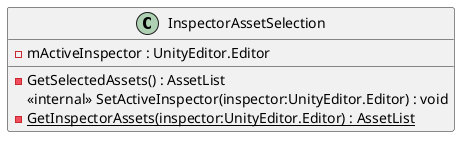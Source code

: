 @startuml
class InspectorAssetSelection {
    - GetSelectedAssets() : AssetList
    <<internal>> SetActiveInspector(inspector:UnityEditor.Editor) : void
    {static} - GetInspectorAssets(inspector:UnityEditor.Editor) : AssetList
    - mActiveInspector : UnityEditor.Editor
}
@enduml
